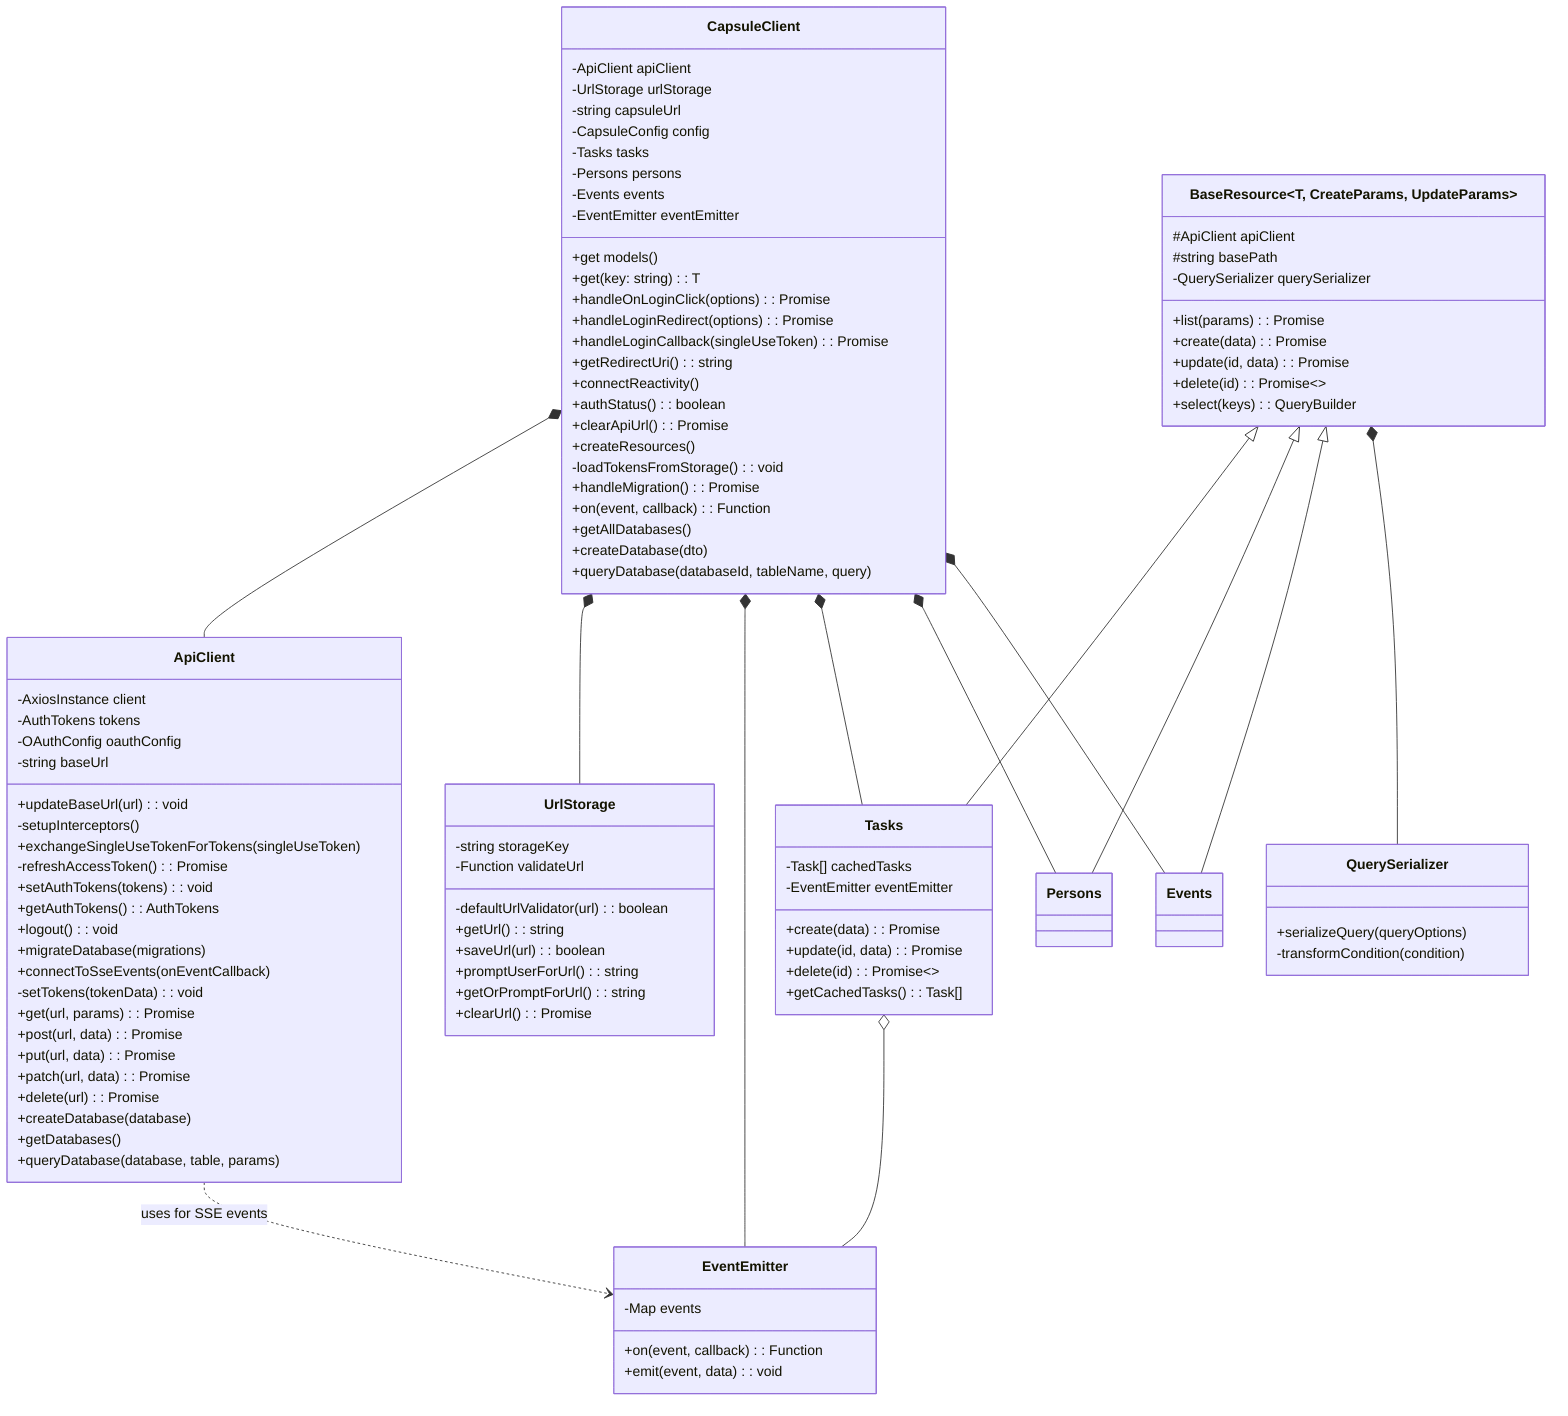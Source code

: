 classDiagram
    class CapsuleClient {
        -ApiClient apiClient
        -UrlStorage urlStorage
        -string capsuleUrl
        -CapsuleConfig config
        -Tasks tasks
        -Persons persons
        -Events events
        -EventEmitter eventEmitter
        +get models()
        +get<T>(key: string): T
        +handleOnLoginClick(options): Promise<boolean>
        +handleLoginRedirect(options): Promise<boolean>
        +handleLoginCallback(singleUseToken): Promise
        +getRedirectUri(): string
        +connectReactivity()
        +authStatus(): boolean
        +clearApiUrl(): Promise<void>
        +createResources()
        -loadTokensFromStorage(): void
        +handleMigration(): Promise<void>
        +on(event, callback): Function
        +getAllDatabases()
        +createDatabase(dto)
        +queryDatabase(databaseId, tableName, query)
    }

    class ApiClient {
        -AxiosInstance client
        -AuthTokens tokens
        -OAuthConfig oauthConfig
        -string baseUrl
        +updateBaseUrl(url): void
        -setupInterceptors()
        +exchangeSingleUseTokenForTokens(singleUseToken)
        -refreshAccessToken(): Promise<void>
        +setAuthTokens(tokens): void
        +getAuthTokens(): AuthTokens
        +logout(): void
        +migrateDatabase(migrations)
        +connectToSseEvents(onEventCallback)
        -setTokens(tokenData): void
        +get<T>(url, params): Promise<T>
        +post<T>(url, data): Promise<T>
        +put<T>(url, data): Promise<T>
        +patch<T>(url, data): Promise<T>
        +delete<T>(url): Promise<T>
        +createDatabase(database)
        +getDatabases()
        +queryDatabase(database, table, params)
    }

    class UrlStorage {
        -string storageKey
        -Function validateUrl
        -defaultUrlValidator(url): boolean
        +getUrl(): string
        +saveUrl(url): boolean
        +promptUserForUrl(): string
        +getOrPromptForUrl(): string
        +clearUrl(): Promise<void>
    }

    class EventEmitter {
        -Map events
        +on(event, callback): Function
        +emit(event, data): void
    }

    class BaseResource~T, CreateParams, UpdateParams~ {
        #ApiClient apiClient
        #string basePath
        -QuerySerializer querySerializer
        +list(params): Promise<any>
        +create(data): Promise<T>
        +update(id, data): Promise<T>
        +delete(id): Promise<>
        +select<T, K>(keys): QueryBuilder<T, K>
    }

    class Tasks {
        -Task[] cachedTasks
        -EventEmitter eventEmitter
        +create(data): Promise<Task>
        +update(id, data): Promise<Task>
        +delete(id): Promise<>
        +getCachedTasks(): Task[]
    }

    class Persons {
    }

    class Events {
    }

    class QuerySerializer {
        +serializeQuery(queryOptions)
        -transformCondition(condition)
    }

    %% Relationships
    CapsuleClient *-- ApiClient
    CapsuleClient *-- UrlStorage
    CapsuleClient *-- EventEmitter
    CapsuleClient *-- Tasks
    CapsuleClient *-- Persons
    CapsuleClient *-- Events

    BaseResource <|-- Tasks
    BaseResource <|-- Persons
    BaseResource <|-- Events

    Tasks o-- EventEmitter
    BaseResource *-- QuerySerializer
    ApiClient ..> EventEmitter : uses for SSE events